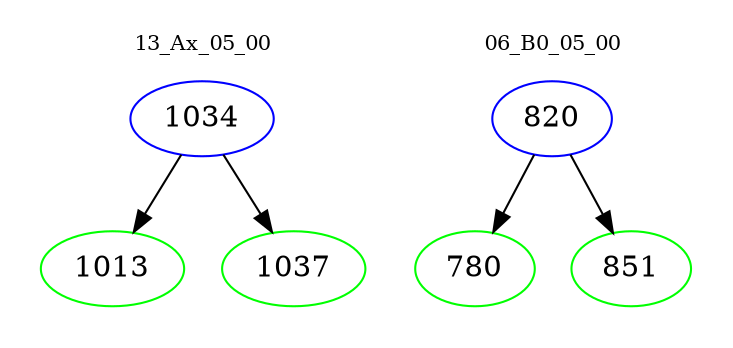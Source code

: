 digraph{
subgraph cluster_0 {
color = white
label = "13_Ax_05_00";
fontsize=10;
T0_1034 [label="1034", color="blue"]
T0_1034 -> T0_1013 [color="black"]
T0_1013 [label="1013", color="green"]
T0_1034 -> T0_1037 [color="black"]
T0_1037 [label="1037", color="green"]
}
subgraph cluster_1 {
color = white
label = "06_B0_05_00";
fontsize=10;
T1_820 [label="820", color="blue"]
T1_820 -> T1_780 [color="black"]
T1_780 [label="780", color="green"]
T1_820 -> T1_851 [color="black"]
T1_851 [label="851", color="green"]
}
}
